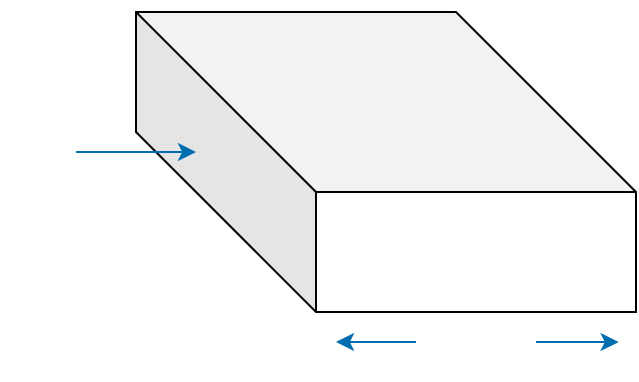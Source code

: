 <mxfile>
    <diagram id="k2UuTrc2j-n-Xj6jSJeS" name="Page-1">
        <mxGraphModel dx="274" dy="639" grid="1" gridSize="10" guides="1" tooltips="1" connect="1" arrows="1" fold="1" page="1" pageScale="1" pageWidth="850" pageHeight="1100" math="0" shadow="0">
            <root>
                <mxCell id="0"/>
                <mxCell id="1" parent="0"/>
                <mxCell id="3" value="" style="shape=cube;whiteSpace=wrap;html=1;boundedLbl=1;backgroundOutline=1;darkOpacity=0.05;darkOpacity2=0.1;fillColor=#FFFFFF;fontColor=#ffffff;strokeColor=#000000;size=90;" parent="1" vertex="1">
                    <mxGeometry x="190" y="280" width="250" height="150" as="geometry"/>
                </mxCell>
                <mxCell id="7" value="" style="endArrow=classic;html=1;strokeColor=#006EAF;fillColor=#1ba1e2;" parent="1" edge="1">
                    <mxGeometry width="50" height="50" relative="1" as="geometry">
                        <mxPoint x="160" y="350" as="sourcePoint"/>
                        <mxPoint x="220" y="350" as="targetPoint"/>
                    </mxGeometry>
                </mxCell>
                <mxCell id="8" value="&lt;pre&gt;&lt;font color=&quot;#ffffff&quot;&gt;A&lt;/font&gt;&lt;/pre&gt;" style="text;html=1;strokeColor=none;fillColor=none;align=center;verticalAlign=middle;whiteSpace=wrap;rounded=0;" parent="1" vertex="1">
                    <mxGeometry x="122" y="333" width="60" height="30" as="geometry"/>
                </mxCell>
                <mxCell id="9" value="&lt;pre&gt;&lt;font color=&quot;#ffffff&quot;&gt;T&lt;sub&gt;2&lt;/sub&gt;&lt;/font&gt;&lt;/pre&gt;" style="text;html=1;strokeColor=none;fillColor=none;align=center;verticalAlign=middle;whiteSpace=wrap;rounded=0;" parent="1" vertex="1">
                    <mxGeometry x="122" y="280" width="60" height="30" as="geometry"/>
                </mxCell>
                <mxCell id="10" value="&lt;pre&gt;&lt;font color=&quot;#ffffff&quot;&gt;T&lt;span style=&quot;font-size: 10px&quot;&gt;&lt;sub&gt;1&lt;/sub&gt;&lt;/span&gt;&lt;/font&gt;&lt;/pre&gt;" style="text;html=1;strokeColor=none;fillColor=none;align=center;verticalAlign=middle;whiteSpace=wrap;rounded=0;" parent="1" vertex="1">
                    <mxGeometry x="380" y="303" width="60" height="30" as="geometry"/>
                </mxCell>
                <mxCell id="13" style="edgeStyle=none;html=1;strokeColor=#006EAF;fillColor=#1ba1e2;" parent="1" source="12" edge="1">
                    <mxGeometry relative="1" as="geometry">
                        <mxPoint x="290" y="445" as="targetPoint"/>
                    </mxGeometry>
                </mxCell>
                <mxCell id="14" style="edgeStyle=none;html=1;strokeColor=#006EAF;fillColor=#1ba1e2;" parent="1" source="12" edge="1">
                    <mxGeometry relative="1" as="geometry">
                        <mxPoint x="431.333" y="445" as="targetPoint"/>
                    </mxGeometry>
                </mxCell>
                <mxCell id="12" value="&lt;pre&gt;&lt;font color=&quot;#ffffff&quot;&gt;X&lt;/font&gt;&lt;/pre&gt;" style="text;html=1;strokeColor=none;fillColor=none;align=center;verticalAlign=middle;whiteSpace=wrap;rounded=0;" parent="1" vertex="1">
                    <mxGeometry x="330" y="430" width="60" height="30" as="geometry"/>
                </mxCell>
            </root>
        </mxGraphModel>
    </diagram>
</mxfile>